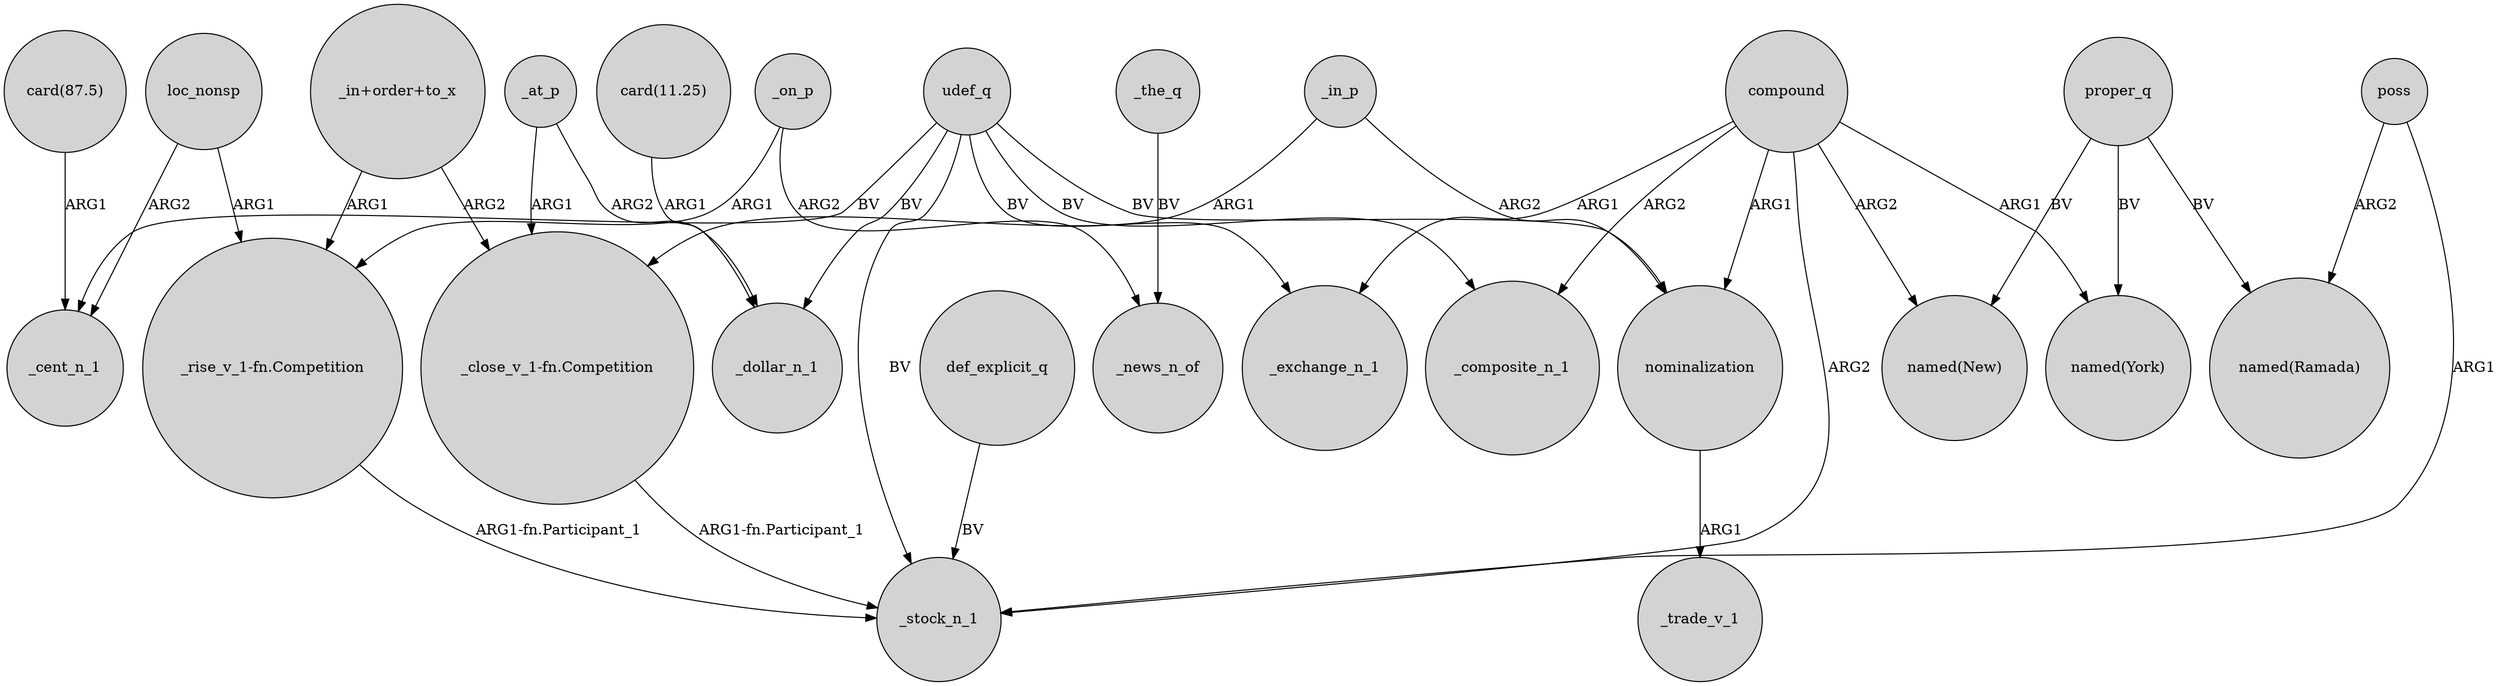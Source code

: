 digraph {
	node [shape=circle style=filled]
	"card(87.5)" -> _cent_n_1 [label=ARG1]
	loc_nonsp -> "_rise_v_1-fn.Competition" [label=ARG1]
	poss -> "named(Ramada)" [label=ARG2]
	_at_p -> "_close_v_1-fn.Competition" [label=ARG1]
	compound -> "named(New)" [label=ARG2]
	"_in+order+to_x" -> "_rise_v_1-fn.Competition" [label=ARG1]
	"_close_v_1-fn.Competition" -> _stock_n_1 [label="ARG1-fn.Participant_1"]
	proper_q -> "named(New)" [label=BV]
	udef_q -> nominalization [label=BV]
	udef_q -> _exchange_n_1 [label=BV]
	def_explicit_q -> _stock_n_1 [label=BV]
	udef_q -> _cent_n_1 [label=BV]
	compound -> _exchange_n_1 [label=ARG1]
	loc_nonsp -> _cent_n_1 [label=ARG2]
	proper_q -> "named(York)" [label=BV]
	compound -> nominalization [label=ARG1]
	udef_q -> _stock_n_1 [label=BV]
	_at_p -> _dollar_n_1 [label=ARG2]
	_on_p -> "_rise_v_1-fn.Competition" [label=ARG1]
	"_rise_v_1-fn.Competition" -> _stock_n_1 [label="ARG1-fn.Participant_1"]
	proper_q -> "named(Ramada)" [label=BV]
	_on_p -> _news_n_of [label=ARG2]
	compound -> _stock_n_1 [label=ARG2]
	poss -> _stock_n_1 [label=ARG1]
	udef_q -> _dollar_n_1 [label=BV]
	"_in+order+to_x" -> "_close_v_1-fn.Competition" [label=ARG2]
	udef_q -> _composite_n_1 [label=BV]
	_the_q -> _news_n_of [label=BV]
	compound -> "named(York)" [label=ARG1]
	_in_p -> nominalization [label=ARG2]
	compound -> _composite_n_1 [label=ARG2]
	_in_p -> "_close_v_1-fn.Competition" [label=ARG1]
	nominalization -> _trade_v_1 [label=ARG1]
	"card(11.25)" -> _dollar_n_1 [label=ARG1]
}
